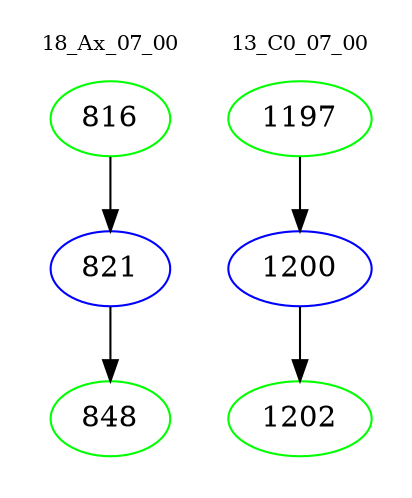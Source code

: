 digraph{
subgraph cluster_0 {
color = white
label = "18_Ax_07_00";
fontsize=10;
T0_816 [label="816", color="green"]
T0_816 -> T0_821 [color="black"]
T0_821 [label="821", color="blue"]
T0_821 -> T0_848 [color="black"]
T0_848 [label="848", color="green"]
}
subgraph cluster_1 {
color = white
label = "13_C0_07_00";
fontsize=10;
T1_1197 [label="1197", color="green"]
T1_1197 -> T1_1200 [color="black"]
T1_1200 [label="1200", color="blue"]
T1_1200 -> T1_1202 [color="black"]
T1_1202 [label="1202", color="green"]
}
}
